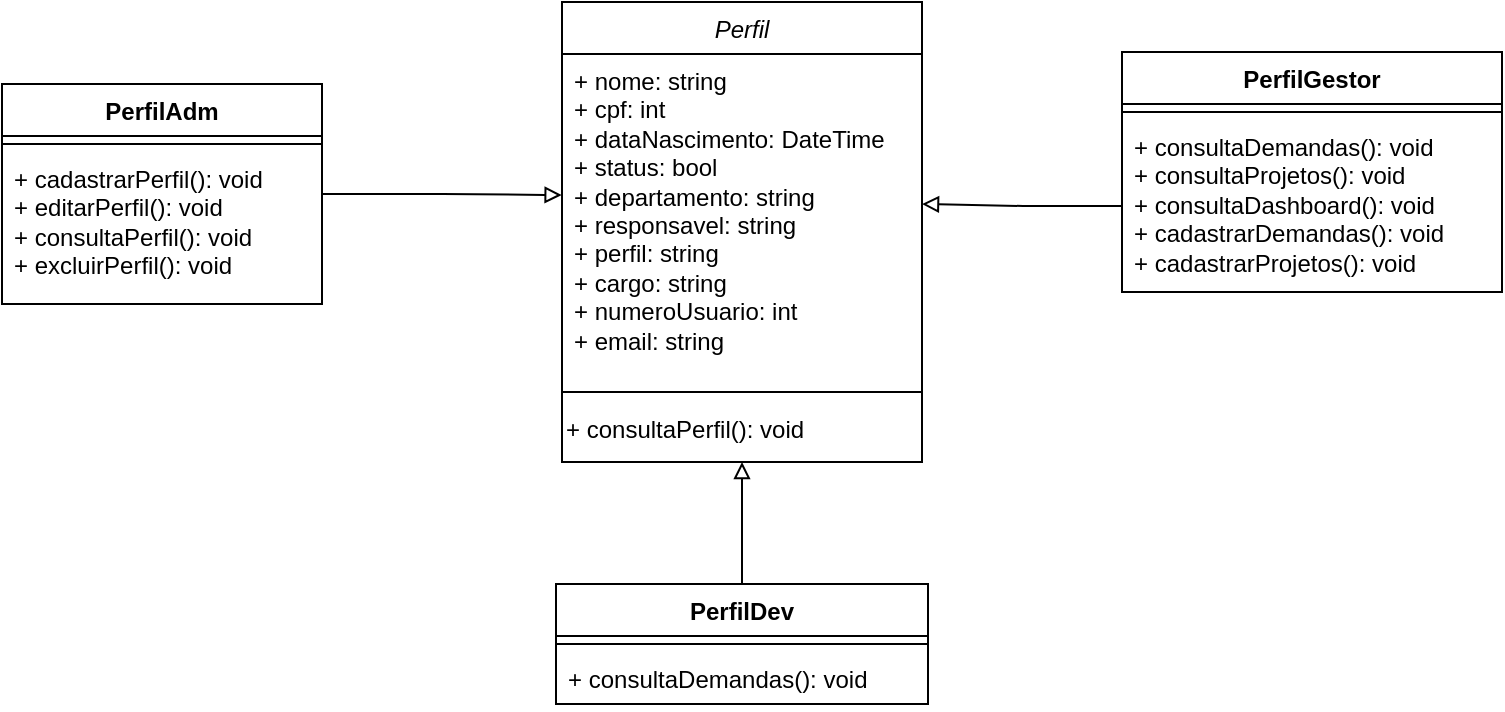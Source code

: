 <mxfile version="22.0.2" type="device">
  <diagram name="Página-1" id="j-Z_3NKKczU4cRSOl0Ry">
    <mxGraphModel dx="1313" dy="668" grid="1" gridSize="10" guides="1" tooltips="1" connect="1" arrows="1" fold="1" page="1" pageScale="1" pageWidth="827" pageHeight="1169" math="0" shadow="0">
      <root>
        <mxCell id="0" />
        <mxCell id="1" parent="0" />
        <mxCell id="qVh6hp1_rnJKI_HAVuxV-5" value="PerfilAdm" style="swimlane;fontStyle=1;align=center;verticalAlign=top;childLayout=stackLayout;horizontal=1;startSize=26;horizontalStack=0;resizeParent=1;resizeParentMax=0;resizeLast=0;collapsible=1;marginBottom=0;whiteSpace=wrap;html=1;" parent="1" vertex="1">
          <mxGeometry x="40" y="500" width="160" height="110" as="geometry" />
        </mxCell>
        <mxCell id="qVh6hp1_rnJKI_HAVuxV-7" value="" style="line;strokeWidth=1;fillColor=none;align=left;verticalAlign=middle;spacingTop=-1;spacingLeft=3;spacingRight=3;rotatable=0;labelPosition=right;points=[];portConstraint=eastwest;strokeColor=inherit;" parent="qVh6hp1_rnJKI_HAVuxV-5" vertex="1">
          <mxGeometry y="26" width="160" height="8" as="geometry" />
        </mxCell>
        <mxCell id="qVh6hp1_rnJKI_HAVuxV-8" value="+ cadastrarPerfil(): void&lt;br style=&quot;border-color: var(--border-color);&quot;&gt;+ editarPerfil(): void&lt;br style=&quot;border-color: var(--border-color);&quot;&gt;+ consultaPerfil(): void&lt;br&gt;+ excluirPerfil(): void" style="text;strokeColor=none;fillColor=none;align=left;verticalAlign=top;spacingLeft=4;spacingRight=4;overflow=hidden;rotatable=0;points=[[0,0.5],[1,0.5]];portConstraint=eastwest;whiteSpace=wrap;html=1;" parent="qVh6hp1_rnJKI_HAVuxV-5" vertex="1">
          <mxGeometry y="34" width="160" height="76" as="geometry" />
        </mxCell>
        <mxCell id="UnTa9biOasJh3TVvBTgS-1" style="edgeStyle=orthogonalEdgeStyle;rounded=0;orthogonalLoop=1;jettySize=auto;html=1;exitX=0.5;exitY=0;exitDx=0;exitDy=0;entryX=0.5;entryY=1;entryDx=0;entryDy=0;endArrow=block;endFill=0;" parent="1" source="qVh6hp1_rnJKI_HAVuxV-9" target="qVh6hp1_rnJKI_HAVuxV-18" edge="1">
          <mxGeometry relative="1" as="geometry" />
        </mxCell>
        <mxCell id="qVh6hp1_rnJKI_HAVuxV-9" value="PerfilDev" style="swimlane;fontStyle=1;align=center;verticalAlign=top;childLayout=stackLayout;horizontal=1;startSize=26;horizontalStack=0;resizeParent=1;resizeParentMax=0;resizeLast=0;collapsible=1;marginBottom=0;whiteSpace=wrap;html=1;" parent="1" vertex="1">
          <mxGeometry x="317" y="750" width="186" height="60" as="geometry" />
        </mxCell>
        <mxCell id="qVh6hp1_rnJKI_HAVuxV-11" value="" style="line;strokeWidth=1;fillColor=none;align=left;verticalAlign=middle;spacingTop=-1;spacingLeft=3;spacingRight=3;rotatable=0;labelPosition=right;points=[];portConstraint=eastwest;strokeColor=inherit;" parent="qVh6hp1_rnJKI_HAVuxV-9" vertex="1">
          <mxGeometry y="26" width="186" height="8" as="geometry" />
        </mxCell>
        <mxCell id="qVh6hp1_rnJKI_HAVuxV-12" value="+ consultaDemandas(): void" style="text;strokeColor=none;fillColor=none;align=left;verticalAlign=top;spacingLeft=4;spacingRight=4;overflow=hidden;rotatable=0;points=[[0,0.5],[1,0.5]];portConstraint=eastwest;whiteSpace=wrap;html=1;" parent="qVh6hp1_rnJKI_HAVuxV-9" vertex="1">
          <mxGeometry y="34" width="186" height="26" as="geometry" />
        </mxCell>
        <mxCell id="qVh6hp1_rnJKI_HAVuxV-13" value="PerfilGestor" style="swimlane;fontStyle=1;align=center;verticalAlign=top;childLayout=stackLayout;horizontal=1;startSize=26;horizontalStack=0;resizeParent=1;resizeParentMax=0;resizeLast=0;collapsible=1;marginBottom=0;whiteSpace=wrap;html=1;" parent="1" vertex="1">
          <mxGeometry x="600" y="484" width="190" height="120" as="geometry">
            <mxRectangle x="610" y="484" width="110" height="30" as="alternateBounds" />
          </mxGeometry>
        </mxCell>
        <mxCell id="qVh6hp1_rnJKI_HAVuxV-15" value="" style="line;strokeWidth=1;fillColor=none;align=left;verticalAlign=middle;spacingTop=-1;spacingLeft=3;spacingRight=3;rotatable=0;labelPosition=right;points=[];portConstraint=eastwest;strokeColor=inherit;" parent="qVh6hp1_rnJKI_HAVuxV-13" vertex="1">
          <mxGeometry y="26" width="190" height="8" as="geometry" />
        </mxCell>
        <mxCell id="qVh6hp1_rnJKI_HAVuxV-16" value="+ consultaDemandas(): void&lt;br&gt;+ consultaProjetos(): void&lt;br&gt;+ consultaDashboard(): void&lt;br style=&quot;border-color: var(--border-color);&quot;&gt;+ cadastrarDemandas(): void&lt;br&gt;+ cadastrarProjetos(): void" style="text;strokeColor=none;fillColor=none;align=left;verticalAlign=top;spacingLeft=4;spacingRight=4;overflow=hidden;rotatable=0;points=[[0,0.5],[1,0.5]];portConstraint=eastwest;whiteSpace=wrap;html=1;" parent="qVh6hp1_rnJKI_HAVuxV-13" vertex="1">
          <mxGeometry y="34" width="190" height="86" as="geometry" />
        </mxCell>
        <mxCell id="qVh6hp1_rnJKI_HAVuxV-18" value="&lt;i style=&quot;font-weight: normal;&quot;&gt;Perfil&lt;/i&gt;" style="swimlane;fontStyle=1;align=center;verticalAlign=top;childLayout=stackLayout;horizontal=1;startSize=26;horizontalStack=0;resizeParent=1;resizeParentMax=0;resizeLast=0;collapsible=1;marginBottom=0;whiteSpace=wrap;html=1;" parent="1" vertex="1">
          <mxGeometry x="320" y="459" width="180" height="230" as="geometry" />
        </mxCell>
        <mxCell id="qVh6hp1_rnJKI_HAVuxV-19" value="+ nome: string&lt;br style=&quot;border-color: var(--border-color);&quot;&gt;+ cpf: int&lt;br style=&quot;border-color: var(--border-color);&quot;&gt;+ dataNascimento: DateTime&lt;br&gt;+ status: bool&lt;br&gt;+ departamento: string&lt;br&gt;+ responsavel: string&lt;br style=&quot;border-color: var(--border-color);&quot;&gt;+ perfil: string&lt;br style=&quot;border-color: var(--border-color);&quot;&gt;+ cargo: string&lt;br style=&quot;border-color: var(--border-color);&quot;&gt;+ numeroUsuario: int&lt;br style=&quot;border-color: var(--border-color);&quot;&gt;+ email: string&lt;br&gt;" style="text;strokeColor=none;fillColor=none;align=left;verticalAlign=top;spacingLeft=4;spacingRight=4;overflow=hidden;rotatable=0;points=[[0,0.5],[1,0.5]];portConstraint=eastwest;whiteSpace=wrap;html=1;" parent="qVh6hp1_rnJKI_HAVuxV-18" vertex="1">
          <mxGeometry y="26" width="180" height="164" as="geometry" />
        </mxCell>
        <mxCell id="qVh6hp1_rnJKI_HAVuxV-20" value="" style="line;strokeWidth=1;fillColor=none;align=left;verticalAlign=middle;spacingTop=-1;spacingLeft=3;spacingRight=3;rotatable=0;labelPosition=right;points=[];portConstraint=eastwest;strokeColor=inherit;" parent="qVh6hp1_rnJKI_HAVuxV-18" vertex="1">
          <mxGeometry y="190" width="180" height="10" as="geometry" />
        </mxCell>
        <mxCell id="iiAStP88LzH8lh4KvZ1X-2" value="+ consultaPerfil(): void" style="text;whiteSpace=wrap;html=1;" vertex="1" parent="qVh6hp1_rnJKI_HAVuxV-18">
          <mxGeometry y="200" width="180" height="30" as="geometry" />
        </mxCell>
        <mxCell id="UnTa9biOasJh3TVvBTgS-4" style="edgeStyle=orthogonalEdgeStyle;rounded=0;orthogonalLoop=1;jettySize=auto;html=1;exitX=0;exitY=0.5;exitDx=0;exitDy=0;endArrow=block;endFill=0;" parent="1" source="qVh6hp1_rnJKI_HAVuxV-16" edge="1">
          <mxGeometry relative="1" as="geometry">
            <mxPoint x="500" y="560" as="targetPoint" />
          </mxGeometry>
        </mxCell>
        <mxCell id="iiAStP88LzH8lh4KvZ1X-15" style="edgeStyle=orthogonalEdgeStyle;rounded=0;orthogonalLoop=1;jettySize=auto;html=1;entryX=-0.001;entryY=0.43;entryDx=0;entryDy=0;entryPerimeter=0;endArrow=block;endFill=0;" edge="1" parent="1" source="qVh6hp1_rnJKI_HAVuxV-5" target="qVh6hp1_rnJKI_HAVuxV-19">
          <mxGeometry relative="1" as="geometry">
            <Array as="points" />
          </mxGeometry>
        </mxCell>
      </root>
    </mxGraphModel>
  </diagram>
</mxfile>
